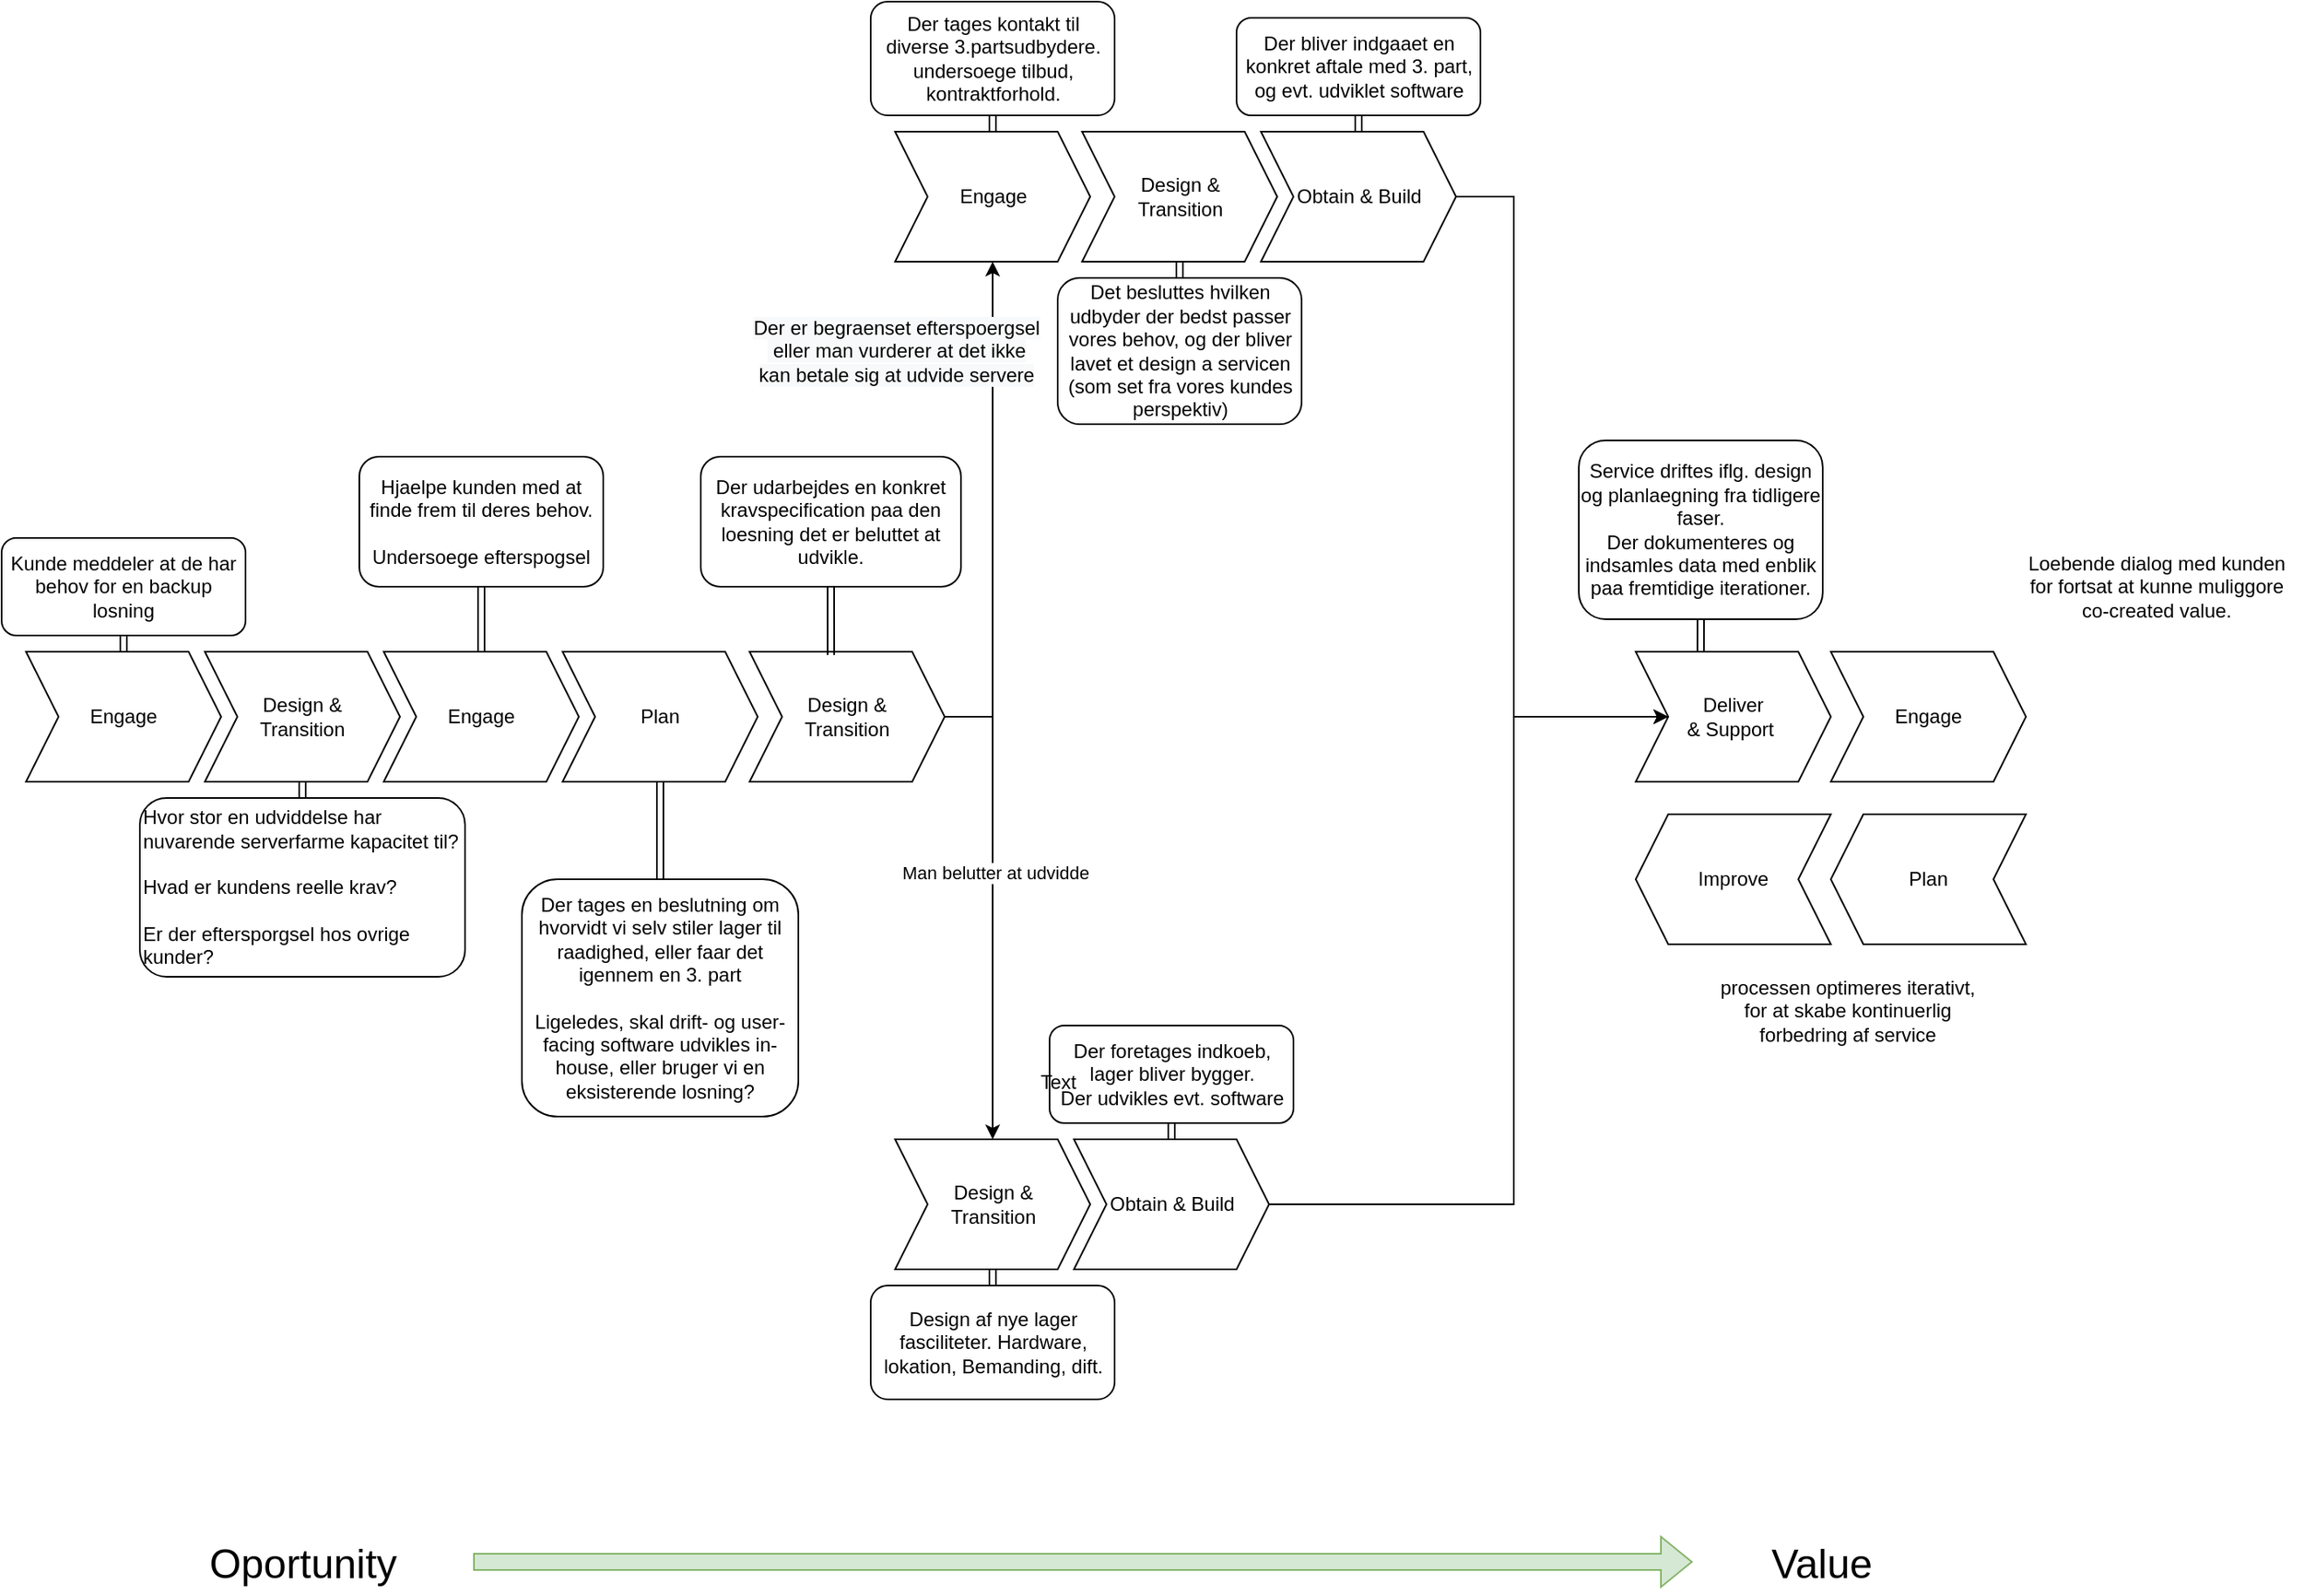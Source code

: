 <mxfile version="20.2.3" type="github"><diagram id="irZrY0_MFv77apMFZJND" name="Page-1"><mxGraphModel dx="1422" dy="835" grid="1" gridSize="10" guides="1" tooltips="1" connect="1" arrows="1" fold="1" page="1" pageScale="1" pageWidth="850" pageHeight="1100" math="0" shadow="0"><root><mxCell id="0"/><mxCell id="1" parent="0"/><mxCell id="viFgyHe06iuQAPD4dH7f-1" value="Engage" style="shape=step;perimeter=stepPerimeter;whiteSpace=wrap;html=1;fixedSize=1;" vertex="1" parent="1"><mxGeometry x="55" y="460" width="120" height="80" as="geometry"/></mxCell><mxCell id="viFgyHe06iuQAPD4dH7f-2" value="Design &amp;amp;&lt;br&gt;Transition" style="shape=step;perimeter=stepPerimeter;whiteSpace=wrap;html=1;fixedSize=1;" vertex="1" parent="1"><mxGeometry x="165" y="460" width="120" height="80" as="geometry"/></mxCell><mxCell id="viFgyHe06iuQAPD4dH7f-12" style="edgeStyle=orthogonalEdgeStyle;shape=link;rounded=0;orthogonalLoop=1;jettySize=auto;html=1;exitX=0.5;exitY=0;exitDx=0;exitDy=0;entryX=0.5;entryY=1;entryDx=0;entryDy=0;" edge="1" parent="1" source="viFgyHe06iuQAPD4dH7f-3" target="viFgyHe06iuQAPD4dH7f-9"><mxGeometry relative="1" as="geometry"/></mxCell><mxCell id="viFgyHe06iuQAPD4dH7f-3" value="Engage" style="shape=step;perimeter=stepPerimeter;whiteSpace=wrap;html=1;fixedSize=1;" vertex="1" parent="1"><mxGeometry x="275" y="460" width="120" height="80" as="geometry"/></mxCell><mxCell id="viFgyHe06iuQAPD4dH7f-4" value="Design &amp;amp; &lt;br&gt;Transition" style="shape=step;perimeter=stepPerimeter;whiteSpace=wrap;html=1;fixedSize=1;" vertex="1" parent="1"><mxGeometry x="589.5" y="760" width="120" height="80" as="geometry"/></mxCell><mxCell id="viFgyHe06iuQAPD4dH7f-11" style="edgeStyle=orthogonalEdgeStyle;shape=link;rounded=0;orthogonalLoop=1;jettySize=auto;html=1;exitX=0.5;exitY=1;exitDx=0;exitDy=0;entryX=0.5;entryY=0;entryDx=0;entryDy=0;" edge="1" parent="1" source="viFgyHe06iuQAPD4dH7f-7" target="viFgyHe06iuQAPD4dH7f-1"><mxGeometry relative="1" as="geometry"/></mxCell><mxCell id="viFgyHe06iuQAPD4dH7f-7" value="Kunde meddeler at de har behov for en backup losning" style="rounded=1;whiteSpace=wrap;html=1;" vertex="1" parent="1"><mxGeometry x="40" y="390" width="150" height="60" as="geometry"/></mxCell><mxCell id="viFgyHe06iuQAPD4dH7f-10" style="edgeStyle=orthogonalEdgeStyle;rounded=0;orthogonalLoop=1;jettySize=auto;html=1;exitX=0.5;exitY=0;exitDx=0;exitDy=0;entryX=0.5;entryY=1;entryDx=0;entryDy=0;shape=link;" edge="1" parent="1" source="viFgyHe06iuQAPD4dH7f-8" target="viFgyHe06iuQAPD4dH7f-2"><mxGeometry relative="1" as="geometry"/></mxCell><mxCell id="viFgyHe06iuQAPD4dH7f-8" value="&lt;span style=&quot;background-color: initial;&quot;&gt;Hvor stor en udviddelse har nuvarende serverfarme kapacitet til?&lt;br&gt;&lt;/span&gt;&lt;br&gt;Hvad er kundens reelle krav?&lt;br&gt;&lt;br&gt;Er der eftersporgsel hos ovrige kunder?" style="rounded=1;whiteSpace=wrap;html=1;align=left;" vertex="1" parent="1"><mxGeometry x="125" y="550" width="200" height="110" as="geometry"/></mxCell><mxCell id="viFgyHe06iuQAPD4dH7f-9" value="Hjaelpe kunden med at finde frem til deres behov.&lt;br&gt;&lt;br&gt;Undersoege efterspogsel" style="rounded=1;whiteSpace=wrap;html=1;" vertex="1" parent="1"><mxGeometry x="260" y="340" width="150" height="80" as="geometry"/></mxCell><mxCell id="viFgyHe06iuQAPD4dH7f-14" style="edgeStyle=orthogonalEdgeStyle;shape=link;rounded=0;orthogonalLoop=1;jettySize=auto;html=1;exitX=0.5;exitY=0;exitDx=0;exitDy=0;entryX=0.5;entryY=1;entryDx=0;entryDy=0;" edge="1" parent="1" source="viFgyHe06iuQAPD4dH7f-13" target="viFgyHe06iuQAPD4dH7f-4"><mxGeometry relative="1" as="geometry"/></mxCell><mxCell id="viFgyHe06iuQAPD4dH7f-13" value="Design af nye lager fasciliteter. Hardware, lokation, Bemanding, dift." style="rounded=1;whiteSpace=wrap;html=1;" vertex="1" parent="1"><mxGeometry x="574.5" y="850" width="150" height="70" as="geometry"/></mxCell><mxCell id="viFgyHe06iuQAPD4dH7f-55" style="edgeStyle=orthogonalEdgeStyle;rounded=0;orthogonalLoop=1;jettySize=auto;html=1;exitX=1;exitY=0.5;exitDx=0;exitDy=0;entryX=0;entryY=0.5;entryDx=0;entryDy=0;" edge="1" parent="1" source="viFgyHe06iuQAPD4dH7f-15" target="viFgyHe06iuQAPD4dH7f-27"><mxGeometry relative="1" as="geometry"><mxPoint x="970" y="510" as="targetPoint"/><Array as="points"><mxPoint x="970" y="800"/><mxPoint x="970" y="500"/></Array></mxGeometry></mxCell><mxCell id="viFgyHe06iuQAPD4dH7f-15" value="Obtain &amp;amp; Build" style="shape=step;perimeter=stepPerimeter;whiteSpace=wrap;html=1;fixedSize=1;" vertex="1" parent="1"><mxGeometry x="699.5" y="760" width="120" height="80" as="geometry"/></mxCell><mxCell id="viFgyHe06iuQAPD4dH7f-17" style="edgeStyle=orthogonalEdgeStyle;shape=link;rounded=0;orthogonalLoop=1;jettySize=auto;html=1;exitX=0.5;exitY=1;exitDx=0;exitDy=0;entryX=0.5;entryY=0;entryDx=0;entryDy=0;" edge="1" parent="1" source="viFgyHe06iuQAPD4dH7f-16" target="viFgyHe06iuQAPD4dH7f-15"><mxGeometry relative="1" as="geometry"/></mxCell><mxCell id="viFgyHe06iuQAPD4dH7f-16" value="Der foretages indkoeb, lager bliver bygger.&lt;br&gt;Der udvikles evt. software" style="rounded=1;whiteSpace=wrap;html=1;" vertex="1" parent="1"><mxGeometry x="684.5" y="690" width="150" height="60" as="geometry"/></mxCell><mxCell id="viFgyHe06iuQAPD4dH7f-27" value="Deliver &lt;br&gt;&amp;amp; Support&amp;nbsp;" style="shape=step;perimeter=stepPerimeter;whiteSpace=wrap;html=1;fixedSize=1;" vertex="1" parent="1"><mxGeometry x="1045" y="460" width="120" height="80" as="geometry"/></mxCell><mxCell id="viFgyHe06iuQAPD4dH7f-79" style="edgeStyle=orthogonalEdgeStyle;rounded=0;orthogonalLoop=1;jettySize=auto;html=1;exitX=0.5;exitY=1;exitDx=0;exitDy=0;entryX=0.333;entryY=0;entryDx=0;entryDy=0;entryPerimeter=0;endArrow=none;endFill=0;shape=link;" edge="1" parent="1" source="viFgyHe06iuQAPD4dH7f-29" target="viFgyHe06iuQAPD4dH7f-27"><mxGeometry relative="1" as="geometry"/></mxCell><mxCell id="viFgyHe06iuQAPD4dH7f-29" value="Service driftes iflg. design og planlaegning fra tidligere faser.&lt;br&gt;Der dokumenteres og indsamles data med enblik paa fremtidige iterationer." style="rounded=1;whiteSpace=wrap;html=1;" vertex="1" parent="1"><mxGeometry x="1010" y="330" width="150" height="110" as="geometry"/></mxCell><mxCell id="viFgyHe06iuQAPD4dH7f-30" value="Plan" style="shape=step;perimeter=stepPerimeter;whiteSpace=wrap;html=1;fixedSize=1;" vertex="1" parent="1"><mxGeometry x="385" y="460" width="120" height="80" as="geometry"/></mxCell><mxCell id="viFgyHe06iuQAPD4dH7f-31" style="edgeStyle=orthogonalEdgeStyle;shape=link;rounded=0;orthogonalLoop=1;jettySize=auto;html=1;exitX=0.5;exitY=0;exitDx=0;exitDy=0;entryX=0.5;entryY=1;entryDx=0;entryDy=0;" edge="1" parent="1" source="viFgyHe06iuQAPD4dH7f-32" target="viFgyHe06iuQAPD4dH7f-30"><mxGeometry relative="1" as="geometry"/></mxCell><mxCell id="viFgyHe06iuQAPD4dH7f-32" value="Der tages en beslutning om hvorvidt vi selv stiler lager til raadighed, eller faar det igennem en 3. part&lt;br&gt;&lt;br&gt;Ligeledes, skal drift- og user-facing software udvikles in-house, eller bruger vi en eksisterende losning?" style="rounded=1;whiteSpace=wrap;html=1;" vertex="1" parent="1"><mxGeometry x="360" y="600" width="170" height="146" as="geometry"/></mxCell><mxCell id="viFgyHe06iuQAPD4dH7f-56" style="edgeStyle=orthogonalEdgeStyle;rounded=0;orthogonalLoop=1;jettySize=auto;html=1;exitX=1;exitY=0.5;exitDx=0;exitDy=0;entryX=0;entryY=0.5;entryDx=0;entryDy=0;" edge="1" parent="1" source="viFgyHe06iuQAPD4dH7f-33" target="viFgyHe06iuQAPD4dH7f-27"><mxGeometry relative="1" as="geometry"><Array as="points"><mxPoint x="970" y="180"/><mxPoint x="970" y="500"/></Array></mxGeometry></mxCell><mxCell id="viFgyHe06iuQAPD4dH7f-33" value="Obtain &amp;amp; Build" style="shape=step;perimeter=stepPerimeter;whiteSpace=wrap;html=1;fixedSize=1;" vertex="1" parent="1"><mxGeometry x="814.5" y="140" width="120" height="80" as="geometry"/></mxCell><mxCell id="viFgyHe06iuQAPD4dH7f-34" style="edgeStyle=orthogonalEdgeStyle;shape=link;rounded=0;orthogonalLoop=1;jettySize=auto;html=1;exitX=0.5;exitY=1;exitDx=0;exitDy=0;entryX=0.5;entryY=0;entryDx=0;entryDy=0;" edge="1" parent="1" source="viFgyHe06iuQAPD4dH7f-35" target="viFgyHe06iuQAPD4dH7f-33"><mxGeometry relative="1" as="geometry"/></mxCell><mxCell id="viFgyHe06iuQAPD4dH7f-35" value="Der bliver indgaaet en konkret aftale med 3. part, og evt. udviklet software" style="rounded=1;whiteSpace=wrap;html=1;" vertex="1" parent="1"><mxGeometry x="799.5" y="70" width="150" height="60" as="geometry"/></mxCell><mxCell id="viFgyHe06iuQAPD4dH7f-36" value="Design &amp;amp; &lt;br&gt;Transition" style="shape=step;perimeter=stepPerimeter;whiteSpace=wrap;html=1;fixedSize=1;" vertex="1" parent="1"><mxGeometry x="704.5" y="140" width="120" height="80" as="geometry"/></mxCell><mxCell id="viFgyHe06iuQAPD4dH7f-37" style="edgeStyle=orthogonalEdgeStyle;shape=link;rounded=0;orthogonalLoop=1;jettySize=auto;html=1;exitX=0.5;exitY=0;exitDx=0;exitDy=0;entryX=0.5;entryY=1;entryDx=0;entryDy=0;" edge="1" parent="1" source="viFgyHe06iuQAPD4dH7f-38" target="viFgyHe06iuQAPD4dH7f-36"><mxGeometry relative="1" as="geometry"/></mxCell><mxCell id="viFgyHe06iuQAPD4dH7f-38" value="Det besluttes hvilken udbyder der bedst passer vores behov, og der bliver lavet et design a servicen (som set fra vores kundes perspektiv)" style="rounded=1;whiteSpace=wrap;html=1;" vertex="1" parent="1"><mxGeometry x="689.5" y="230" width="150" height="90" as="geometry"/></mxCell><mxCell id="viFgyHe06iuQAPD4dH7f-52" style="rounded=0;orthogonalLoop=1;jettySize=auto;html=1;exitX=1;exitY=0.5;exitDx=0;exitDy=0;edgeStyle=orthogonalEdgeStyle;" edge="1" parent="1" source="viFgyHe06iuQAPD4dH7f-39" target="viFgyHe06iuQAPD4dH7f-4"><mxGeometry relative="1" as="geometry"/></mxCell><mxCell id="viFgyHe06iuQAPD4dH7f-65" value="Man belutter at udvidde" style="edgeLabel;html=1;align=center;verticalAlign=middle;resizable=0;points=[];" vertex="1" connectable="0" parent="viFgyHe06iuQAPD4dH7f-52"><mxGeometry x="-0.14" y="1" relative="1" as="geometry"><mxPoint y="1" as="offset"/></mxGeometry></mxCell><mxCell id="viFgyHe06iuQAPD4dH7f-54" style="edgeStyle=orthogonalEdgeStyle;rounded=0;orthogonalLoop=1;jettySize=auto;html=1;exitX=1;exitY=0.5;exitDx=0;exitDy=0;entryX=0.5;entryY=1;entryDx=0;entryDy=0;" edge="1" parent="1" source="viFgyHe06iuQAPD4dH7f-39" target="viFgyHe06iuQAPD4dH7f-45"><mxGeometry relative="1" as="geometry"/></mxCell><mxCell id="viFgyHe06iuQAPD4dH7f-66" value="&lt;span style=&quot;font-size: 12px; background-color: rgb(248, 249, 250);&quot;&gt;Der er begraenset efterspoergsel&lt;br&gt;&amp;nbsp;eller man vurderer at det ikke &lt;br&gt;kan betale sig at udvide servere&lt;/span&gt;" style="edgeLabel;html=1;align=center;verticalAlign=middle;resizable=0;points=[];" vertex="1" connectable="0" parent="viFgyHe06iuQAPD4dH7f-54"><mxGeometry x="0.47" y="-1" relative="1" as="geometry"><mxPoint x="-61" y="-27" as="offset"/></mxGeometry></mxCell><mxCell id="viFgyHe06iuQAPD4dH7f-39" value="Design &amp;amp; &lt;br&gt;Transition" style="shape=step;perimeter=stepPerimeter;whiteSpace=wrap;html=1;fixedSize=1;" vertex="1" parent="1"><mxGeometry x="500" y="460" width="120" height="80" as="geometry"/></mxCell><mxCell id="viFgyHe06iuQAPD4dH7f-42" style="edgeStyle=orthogonalEdgeStyle;shape=link;rounded=0;orthogonalLoop=1;jettySize=auto;html=1;exitX=0.5;exitY=1;exitDx=0;exitDy=0;entryX=0.417;entryY=0.025;entryDx=0;entryDy=0;entryPerimeter=0;" edge="1" parent="1" source="viFgyHe06iuQAPD4dH7f-41" target="viFgyHe06iuQAPD4dH7f-39"><mxGeometry relative="1" as="geometry"/></mxCell><mxCell id="viFgyHe06iuQAPD4dH7f-41" value="Der udarbejdes en konkret kravspecification paa den loesning det er beluttet at udvikle." style="rounded=1;whiteSpace=wrap;html=1;" vertex="1" parent="1"><mxGeometry x="470" y="340" width="160" height="80" as="geometry"/></mxCell><mxCell id="viFgyHe06iuQAPD4dH7f-45" value="Engage" style="shape=step;perimeter=stepPerimeter;whiteSpace=wrap;html=1;fixedSize=1;" vertex="1" parent="1"><mxGeometry x="589.5" y="140" width="120" height="80" as="geometry"/></mxCell><mxCell id="viFgyHe06iuQAPD4dH7f-46" style="edgeStyle=orthogonalEdgeStyle;shape=link;rounded=0;orthogonalLoop=1;jettySize=auto;html=1;exitX=0.5;exitY=1;exitDx=0;exitDy=0;entryX=0.5;entryY=0;entryDx=0;entryDy=0;" edge="1" parent="1" source="viFgyHe06iuQAPD4dH7f-47" target="viFgyHe06iuQAPD4dH7f-45"><mxGeometry relative="1" as="geometry"/></mxCell><mxCell id="viFgyHe06iuQAPD4dH7f-47" value="Der tages kontakt til diverse 3.partsudbydere. undersoege tilbud, kontraktforhold." style="rounded=1;whiteSpace=wrap;html=1;" vertex="1" parent="1"><mxGeometry x="574.5" y="60" width="150" height="70" as="geometry"/></mxCell><mxCell id="viFgyHe06iuQAPD4dH7f-71" value="Engage" style="shape=step;perimeter=stepPerimeter;whiteSpace=wrap;html=1;fixedSize=1;" vertex="1" parent="1"><mxGeometry x="1165" y="460" width="120" height="80" as="geometry"/></mxCell><mxCell id="viFgyHe06iuQAPD4dH7f-74" value="Plan" style="shape=step;perimeter=stepPerimeter;whiteSpace=wrap;html=1;fixedSize=1;direction=west;" vertex="1" parent="1"><mxGeometry x="1165" y="560" width="120" height="80" as="geometry"/></mxCell><mxCell id="viFgyHe06iuQAPD4dH7f-75" value="Improve" style="shape=step;perimeter=stepPerimeter;whiteSpace=wrap;html=1;fixedSize=1;direction=west;" vertex="1" parent="1"><mxGeometry x="1045" y="560" width="120" height="80" as="geometry"/></mxCell><mxCell id="viFgyHe06iuQAPD4dH7f-78" value="" style="shape=image;html=1;verticalAlign=top;verticalLabelPosition=bottom;labelBackgroundColor=#ffffff;imageAspect=0;aspect=fixed;image=https://cdn4.iconfinder.com/data/icons/evil-icons-user-interface/64/download-128.png;direction=north;" vertex="1" parent="1"><mxGeometry x="1090" y="481" width="138" height="138" as="geometry"/></mxCell><mxCell id="viFgyHe06iuQAPD4dH7f-81" value="processen optimeres iterativt, for at skabe kontinuerlig forbedring af service" style="text;html=1;align=center;verticalAlign=middle;whiteSpace=wrap;rounded=0;" vertex="1" parent="1"><mxGeometry x="1090" y="650" width="171" height="62" as="geometry"/></mxCell><mxCell id="viFgyHe06iuQAPD4dH7f-82" value="Loebende dialog med kunden &lt;br&gt;for fortsat at kunne muliggore &lt;br&gt;co-created value." style="text;html=1;align=center;verticalAlign=middle;resizable=0;points=[];autosize=1;strokeColor=none;fillColor=none;" vertex="1" parent="1"><mxGeometry x="1275" y="390" width="180" height="60" as="geometry"/></mxCell><mxCell id="viFgyHe06iuQAPD4dH7f-85" value="" style="shape=flexArrow;endArrow=classic;html=1;rounded=0;fillColor=#d5e8d4;strokeColor=#82b366;" edge="1" parent="1"><mxGeometry width="50" height="50" relative="1" as="geometry"><mxPoint x="330" y="1020" as="sourcePoint"/><mxPoint x="1080" y="1020" as="targetPoint"/></mxGeometry></mxCell><mxCell id="viFgyHe06iuQAPD4dH7f-86" value="Text" style="text;html=1;strokeColor=none;fillColor=none;align=center;verticalAlign=middle;whiteSpace=wrap;rounded=0;dashed=1;" vertex="1" parent="1"><mxGeometry x="660" y="710" width="60" height="30" as="geometry"/></mxCell><mxCell id="viFgyHe06iuQAPD4dH7f-87" value="&lt;font style=&quot;font-size: 25px;&quot;&gt;Oportunity&lt;/font&gt;" style="text;html=1;align=center;verticalAlign=middle;resizable=0;points=[];autosize=1;strokeColor=none;fillColor=none;" vertex="1" parent="1"><mxGeometry x="155" y="1000" width="140" height="40" as="geometry"/></mxCell><mxCell id="viFgyHe06iuQAPD4dH7f-88" value="&lt;font style=&quot;font-size: 25px;&quot;&gt;Value&lt;br&gt;&lt;/font&gt;" style="text;html=1;align=center;verticalAlign=middle;resizable=0;points=[];autosize=1;strokeColor=none;fillColor=none;" vertex="1" parent="1"><mxGeometry x="1114" y="1000" width="90" height="40" as="geometry"/></mxCell></root></mxGraphModel></diagram></mxfile>